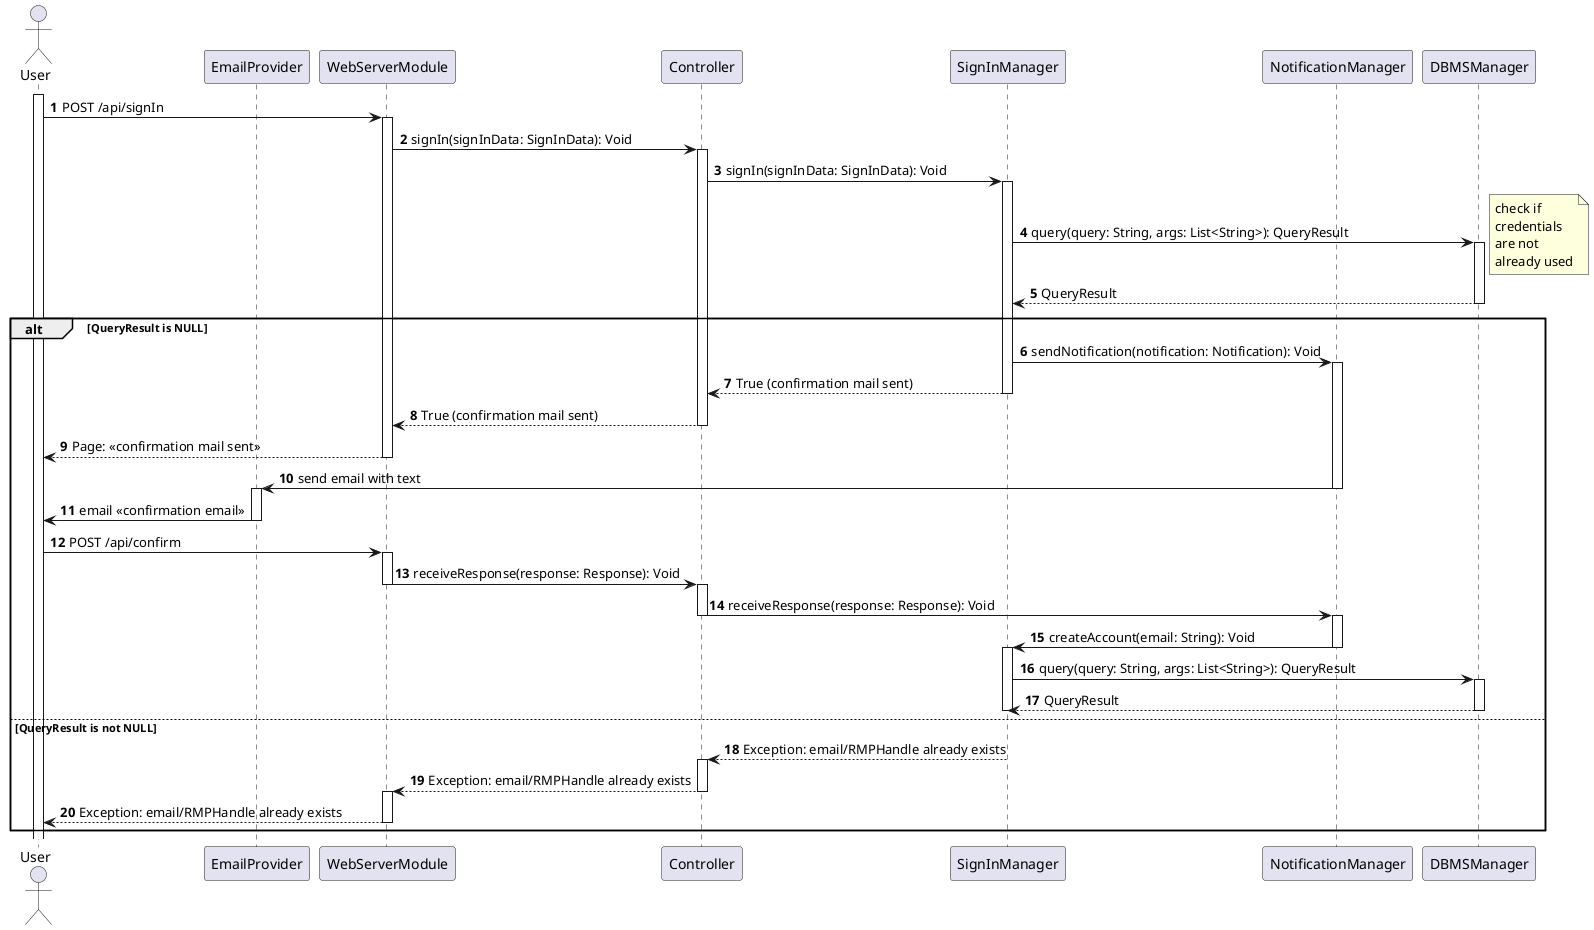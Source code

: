 @startuml

autonumber

actor User as U
participant EmailProvider as EP
participant WebServerModule as WS
participant Controller as C
participant SignInManager as SIM
participant NotificationManager as NM
participant DBMSManager as DBMSM

activate U
U -> WS: POST /api/signIn
activate WS
WS -> C: signIn(signInData: SignInData): Void
activate C
C -> SIM: signIn(signInData: SignInData): Void
activate SIM
SIM -> DBMSM: query(query: String, args: List<String>): QueryResult
note right
    check if 
    credentials
    are not 
    already used
end note
activate DBMSM
DBMSM --> SIM: QueryResult
deactivate DBMSM
alt QueryResult is NULL
    SIM -> NM: sendNotification(notification: Notification): Void
    activate NM
    SIM --> C: True (confirmation mail sent)
    deactivate SIM
    C --> WS: True (confirmation mail sent)
    deactivate C
    WS --> U: Page: <<confirmation mail sent>>
    deactivate WS
    NM -> EP: send email with text
    deactivate NM
    activate EP
    EP -> U: email <<confirmation email>>
    deactivate EP
    U -> WS: POST /api/confirm
    activate WS
    WS -> C: receiveResponse(response: Response): Void
    deactivate WS
    activate C
    C -> NM: receiveResponse(response: Response): Void
    deactivate C
    activate NM
    NM -> SIM: createAccount(email: String): Void
    deactivate NM
    activate SIM
    SIM -> DBMSM: query(query: String, args: List<String>): QueryResult
    activate DBMSM
    DBMSM --> SIM: QueryResult
    deactivate DBMSM
    deactivate SIM
else QueryResult is not NULL
    SIM --> C: Exception: email/RMPHandle already exists
    activate C
    C --> WS: Exception: email/RMPHandle already exists
    deactivate C
    activate WS
    WS --> U: Exception: email/RMPHandle already exists
    deactivate WS
end

@enduml